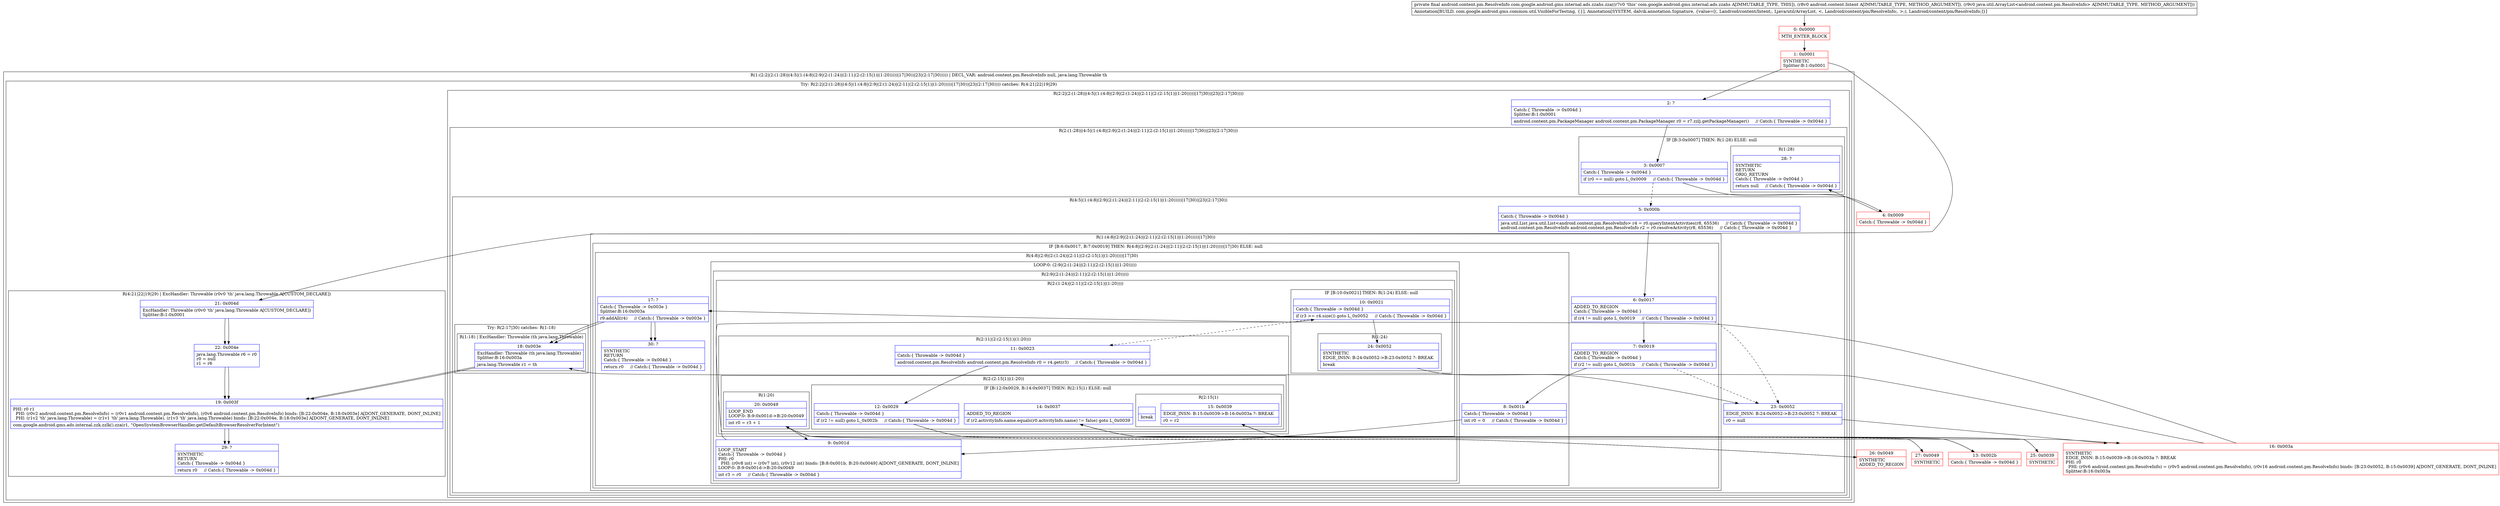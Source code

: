 digraph "CFG forcom.google.android.gms.internal.ads.zzahs.zza(Landroid\/content\/Intent;Ljava\/util\/ArrayList;)Landroid\/content\/pm\/ResolveInfo;" {
subgraph cluster_Region_682535622 {
label = "R(1:(2:2|(2:(1:28)|(4:5|(1:(4:8|(2:9|(2:(1:24)|(2:11|(2:(2:15|1)|(1:20)))))|17|30))|23|(2:17|30))))) | DECL_VAR: android.content.pm.ResolveInfo null, java.lang.Throwable th\l";
node [shape=record,color=blue];
subgraph cluster_TryCatchRegion_1024831897 {
label = "Try: R(2:2|(2:(1:28)|(4:5|(1:(4:8|(2:9|(2:(1:24)|(2:11|(2:(2:15|1)|(1:20)))))|17|30))|23|(2:17|30)))) catches: R(4:21|22|19|29)";
node [shape=record,color=blue];
subgraph cluster_Region_125596884 {
label = "R(2:2|(2:(1:28)|(4:5|(1:(4:8|(2:9|(2:(1:24)|(2:11|(2:(2:15|1)|(1:20)))))|17|30))|23|(2:17|30))))";
node [shape=record,color=blue];
Node_2 [shape=record,label="{2\:\ ?|Catch:\{ Throwable \-\> 0x004d \}\lSplitter:B:1:0x0001\l|android.content.pm.PackageManager android.content.pm.PackageManager r0 = r7.zzlj.getPackageManager()     \/\/ Catch:\{ Throwable \-\> 0x004d \}\l}"];
subgraph cluster_Region_1277275573 {
label = "R(2:(1:28)|(4:5|(1:(4:8|(2:9|(2:(1:24)|(2:11|(2:(2:15|1)|(1:20)))))|17|30))|23|(2:17|30)))";
node [shape=record,color=blue];
subgraph cluster_IfRegion_490027452 {
label = "IF [B:3:0x0007] THEN: R(1:28) ELSE: null";
node [shape=record,color=blue];
Node_3 [shape=record,label="{3\:\ 0x0007|Catch:\{ Throwable \-\> 0x004d \}\l|if (r0 == null) goto L_0x0009     \/\/ Catch:\{ Throwable \-\> 0x004d \}\l}"];
subgraph cluster_Region_1040495258 {
label = "R(1:28)";
node [shape=record,color=blue];
Node_28 [shape=record,label="{28\:\ ?|SYNTHETIC\lRETURN\lORIG_RETURN\lCatch:\{ Throwable \-\> 0x004d \}\l|return null     \/\/ Catch:\{ Throwable \-\> 0x004d \}\l}"];
}
}
subgraph cluster_Region_543639177 {
label = "R(4:5|(1:(4:8|(2:9|(2:(1:24)|(2:11|(2:(2:15|1)|(1:20)))))|17|30))|23|(2:17|30))";
node [shape=record,color=blue];
Node_5 [shape=record,label="{5\:\ 0x000b|Catch:\{ Throwable \-\> 0x004d \}\l|java.util.List java.util.List\<android.content.pm.ResolveInfo\> r4 = r0.queryIntentActivities(r8, 65536)     \/\/ Catch:\{ Throwable \-\> 0x004d \}\landroid.content.pm.ResolveInfo android.content.pm.ResolveInfo r2 = r0.resolveActivity(r8, 65536)     \/\/ Catch:\{ Throwable \-\> 0x004d \}\l}"];
subgraph cluster_Region_1671550726 {
label = "R(1:(4:8|(2:9|(2:(1:24)|(2:11|(2:(2:15|1)|(1:20)))))|17|30))";
node [shape=record,color=blue];
subgraph cluster_IfRegion_84614200 {
label = "IF [B:6:0x0017, B:7:0x0019] THEN: R(4:8|(2:9|(2:(1:24)|(2:11|(2:(2:15|1)|(1:20)))))|17|30) ELSE: null";
node [shape=record,color=blue];
Node_6 [shape=record,label="{6\:\ 0x0017|ADDED_TO_REGION\lCatch:\{ Throwable \-\> 0x004d \}\l|if (r4 != null) goto L_0x0019     \/\/ Catch:\{ Throwable \-\> 0x004d \}\l}"];
Node_7 [shape=record,label="{7\:\ 0x0019|ADDED_TO_REGION\lCatch:\{ Throwable \-\> 0x004d \}\l|if (r2 != null) goto L_0x001b     \/\/ Catch:\{ Throwable \-\> 0x004d \}\l}"];
subgraph cluster_Region_1939584016 {
label = "R(4:8|(2:9|(2:(1:24)|(2:11|(2:(2:15|1)|(1:20)))))|17|30)";
node [shape=record,color=blue];
Node_8 [shape=record,label="{8\:\ 0x001b|Catch:\{ Throwable \-\> 0x004d \}\l|int r0 = 0     \/\/ Catch:\{ Throwable \-\> 0x004d \}\l}"];
subgraph cluster_LoopRegion_1940405138 {
label = "LOOP:0: (2:9|(2:(1:24)|(2:11|(2:(2:15|1)|(1:20)))))";
node [shape=record,color=blue];
subgraph cluster_Region_348165777 {
label = "R(2:9|(2:(1:24)|(2:11|(2:(2:15|1)|(1:20)))))";
node [shape=record,color=blue];
Node_9 [shape=record,label="{9\:\ 0x001d|LOOP_START\lCatch:\{ Throwable \-\> 0x004d \}\lPHI: r0 \l  PHI: (r0v8 int) = (r0v7 int), (r0v12 int) binds: [B:8:0x001b, B:20:0x0049] A[DONT_GENERATE, DONT_INLINE]\lLOOP:0: B:9:0x001d\-\>B:20:0x0049\l|int r3 = r0     \/\/ Catch:\{ Throwable \-\> 0x004d \}\l}"];
subgraph cluster_Region_841313367 {
label = "R(2:(1:24)|(2:11|(2:(2:15|1)|(1:20))))";
node [shape=record,color=blue];
subgraph cluster_IfRegion_602511330 {
label = "IF [B:10:0x0021] THEN: R(1:24) ELSE: null";
node [shape=record,color=blue];
Node_10 [shape=record,label="{10\:\ 0x0021|Catch:\{ Throwable \-\> 0x004d \}\l|if (r3 \>= r4.size()) goto L_0x0052     \/\/ Catch:\{ Throwable \-\> 0x004d \}\l}"];
subgraph cluster_Region_699308267 {
label = "R(1:24)";
node [shape=record,color=blue];
Node_24 [shape=record,label="{24\:\ 0x0052|SYNTHETIC\lEDGE_INSN: B:24:0x0052\-\>B:23:0x0052 ?: BREAK  \l|break\l}"];
}
}
subgraph cluster_Region_1196924319 {
label = "R(2:11|(2:(2:15|1)|(1:20)))";
node [shape=record,color=blue];
Node_11 [shape=record,label="{11\:\ 0x0023|Catch:\{ Throwable \-\> 0x004d \}\l|android.content.pm.ResolveInfo android.content.pm.ResolveInfo r0 = r4.get(r3)     \/\/ Catch:\{ Throwable \-\> 0x004d \}\l}"];
subgraph cluster_Region_1155162943 {
label = "R(2:(2:15|1)|(1:20))";
node [shape=record,color=blue];
subgraph cluster_IfRegion_1091917863 {
label = "IF [B:12:0x0029, B:14:0x0037] THEN: R(2:15|1) ELSE: null";
node [shape=record,color=blue];
Node_12 [shape=record,label="{12\:\ 0x0029|Catch:\{ Throwable \-\> 0x004d \}\l|if (r2 != null) goto L_0x002b     \/\/ Catch:\{ Throwable \-\> 0x004d \}\l}"];
Node_14 [shape=record,label="{14\:\ 0x0037|ADDED_TO_REGION\l|if (r2.activityInfo.name.equals(r0.activityInfo.name) != false) goto L_0x0039\l}"];
subgraph cluster_Region_10682546 {
label = "R(2:15|1)";
node [shape=record,color=blue];
Node_15 [shape=record,label="{15\:\ 0x0039|EDGE_INSN: B:15:0x0039\-\>B:16:0x003a ?: BREAK  \l|r0 = r2\l}"];
Node_InsnContainer_1981592733 [shape=record,label="{|break\l}"];
}
}
subgraph cluster_Region_978685695 {
label = "R(1:20)";
node [shape=record,color=blue];
Node_20 [shape=record,label="{20\:\ 0x0049|LOOP_END\lLOOP:0: B:9:0x001d\-\>B:20:0x0049\l|int r0 = r3 + 1\l}"];
}
}
}
}
}
}
Node_17 [shape=record,label="{17\:\ ?|Catch:\{ Throwable \-\> 0x003e \}\lSplitter:B:16:0x003a\l|r9.addAll(r4)     \/\/ Catch:\{ Throwable \-\> 0x003e \}\l}"];
Node_30 [shape=record,label="{30\:\ ?|SYNTHETIC\lRETURN\lCatch:\{ Throwable \-\> 0x004d \}\l|return r0     \/\/ Catch:\{ Throwable \-\> 0x004d \}\l}"];
}
}
}
Node_23 [shape=record,label="{23\:\ 0x0052|EDGE_INSN: B:24:0x0052\-\>B:23:0x0052 ?: BREAK  \l|r0 = null\l}"];
subgraph cluster_TryCatchRegion_1866611165 {
label = "Try: R(2:17|30) catches: R(1:18)";
node [shape=record,color=blue];
subgraph cluster_Region_774671495 {
label = "R(2:17|30)";
node [shape=record,color=blue];
Node_17 [shape=record,label="{17\:\ ?|Catch:\{ Throwable \-\> 0x003e \}\lSplitter:B:16:0x003a\l|r9.addAll(r4)     \/\/ Catch:\{ Throwable \-\> 0x003e \}\l}"];
Node_30 [shape=record,label="{30\:\ ?|SYNTHETIC\lRETURN\lCatch:\{ Throwable \-\> 0x004d \}\l|return r0     \/\/ Catch:\{ Throwable \-\> 0x004d \}\l}"];
}
subgraph cluster_Region_1237184308 {
label = "R(1:18) | ExcHandler: Throwable (th java.lang.Throwable)\l";
node [shape=record,color=blue];
Node_18 [shape=record,label="{18\:\ 0x003e|ExcHandler: Throwable (th java.lang.Throwable)\lSplitter:B:16:0x003a\l|java.lang.Throwable r1 = th\l}"];
}
}
}
}
}
subgraph cluster_Region_1080155610 {
label = "R(4:21|22|19|29) | ExcHandler: Throwable (r0v0 'th' java.lang.Throwable A[CUSTOM_DECLARE])\l";
node [shape=record,color=blue];
Node_21 [shape=record,label="{21\:\ 0x004d|ExcHandler: Throwable (r0v0 'th' java.lang.Throwable A[CUSTOM_DECLARE])\lSplitter:B:1:0x0001\l}"];
Node_22 [shape=record,label="{22\:\ 0x004e|java.lang.Throwable r6 = r0\lr0 = null\lr1 = r6\l}"];
Node_19 [shape=record,label="{19\:\ 0x003f|PHI: r0 r1 \l  PHI: (r0v2 android.content.pm.ResolveInfo) = (r0v1 android.content.pm.ResolveInfo), (r0v6 android.content.pm.ResolveInfo) binds: [B:22:0x004e, B:18:0x003e] A[DONT_GENERATE, DONT_INLINE]\l  PHI: (r1v2 'th' java.lang.Throwable) = (r1v1 'th' java.lang.Throwable), (r1v3 'th' java.lang.Throwable) binds: [B:22:0x004e, B:18:0x003e] A[DONT_GENERATE, DONT_INLINE]\l|com.google.android.gms.ads.internal.zzk.zzlk().zza(r1, \"OpenSystemBrowserHandler.getDefaultBrowserResolverForIntent\")\l}"];
Node_29 [shape=record,label="{29\:\ ?|SYNTHETIC\lRETURN\lCatch:\{ Throwable \-\> 0x004d \}\l|return r0     \/\/ Catch:\{ Throwable \-\> 0x004d \}\l}"];
}
}
}
subgraph cluster_Region_1237184308 {
label = "R(1:18) | ExcHandler: Throwable (th java.lang.Throwable)\l";
node [shape=record,color=blue];
Node_18 [shape=record,label="{18\:\ 0x003e|ExcHandler: Throwable (th java.lang.Throwable)\lSplitter:B:16:0x003a\l|java.lang.Throwable r1 = th\l}"];
}
subgraph cluster_Region_1080155610 {
label = "R(4:21|22|19|29) | ExcHandler: Throwable (r0v0 'th' java.lang.Throwable A[CUSTOM_DECLARE])\l";
node [shape=record,color=blue];
Node_21 [shape=record,label="{21\:\ 0x004d|ExcHandler: Throwable (r0v0 'th' java.lang.Throwable A[CUSTOM_DECLARE])\lSplitter:B:1:0x0001\l}"];
Node_22 [shape=record,label="{22\:\ 0x004e|java.lang.Throwable r6 = r0\lr0 = null\lr1 = r6\l}"];
Node_19 [shape=record,label="{19\:\ 0x003f|PHI: r0 r1 \l  PHI: (r0v2 android.content.pm.ResolveInfo) = (r0v1 android.content.pm.ResolveInfo), (r0v6 android.content.pm.ResolveInfo) binds: [B:22:0x004e, B:18:0x003e] A[DONT_GENERATE, DONT_INLINE]\l  PHI: (r1v2 'th' java.lang.Throwable) = (r1v1 'th' java.lang.Throwable), (r1v3 'th' java.lang.Throwable) binds: [B:22:0x004e, B:18:0x003e] A[DONT_GENERATE, DONT_INLINE]\l|com.google.android.gms.ads.internal.zzk.zzlk().zza(r1, \"OpenSystemBrowserHandler.getDefaultBrowserResolverForIntent\")\l}"];
Node_29 [shape=record,label="{29\:\ ?|SYNTHETIC\lRETURN\lCatch:\{ Throwable \-\> 0x004d \}\l|return r0     \/\/ Catch:\{ Throwable \-\> 0x004d \}\l}"];
}
Node_0 [shape=record,color=red,label="{0\:\ 0x0000|MTH_ENTER_BLOCK\l}"];
Node_1 [shape=record,color=red,label="{1\:\ 0x0001|SYNTHETIC\lSplitter:B:1:0x0001\l}"];
Node_4 [shape=record,color=red,label="{4\:\ 0x0009|Catch:\{ Throwable \-\> 0x004d \}\l}"];
Node_13 [shape=record,color=red,label="{13\:\ 0x002b|Catch:\{ Throwable \-\> 0x004d \}\l}"];
Node_16 [shape=record,color=red,label="{16\:\ 0x003a|SYNTHETIC\lEDGE_INSN: B:15:0x0039\-\>B:16:0x003a ?: BREAK  \lPHI: r0 \l  PHI: (r0v6 android.content.pm.ResolveInfo) = (r0v5 android.content.pm.ResolveInfo), (r0v16 android.content.pm.ResolveInfo) binds: [B:23:0x0052, B:15:0x0039] A[DONT_GENERATE, DONT_INLINE]\lSplitter:B:16:0x003a\l}"];
Node_25 [shape=record,color=red,label="{25\:\ 0x0039|SYNTHETIC\l}"];
Node_26 [shape=record,color=red,label="{26\:\ 0x0049|SYNTHETIC\lADDED_TO_REGION\l}"];
Node_27 [shape=record,color=red,label="{27\:\ 0x0049|SYNTHETIC\l}"];
MethodNode[shape=record,label="{private final android.content.pm.ResolveInfo com.google.android.gms.internal.ads.zzahs.zza((r7v0 'this' com.google.android.gms.internal.ads.zzahs A[IMMUTABLE_TYPE, THIS]), (r8v0 android.content.Intent A[IMMUTABLE_TYPE, METHOD_ARGUMENT]), (r9v0 java.util.ArrayList\<android.content.pm.ResolveInfo\> A[IMMUTABLE_TYPE, METHOD_ARGUMENT]))  | Annotation[BUILD, com.google.android.gms.common.util.VisibleForTesting, \{\}], Annotation[SYSTEM, dalvik.annotation.Signature, \{value=[(, Landroid\/content\/Intent;, Ljava\/util\/ArrayList, \<, Landroid\/content\/pm\/ResolveInfo;, \>;), Landroid\/content\/pm\/ResolveInfo;]\}]\l}"];
MethodNode -> Node_0;
Node_2 -> Node_3;
Node_3 -> Node_4;
Node_3 -> Node_5[style=dashed];
Node_5 -> Node_6;
Node_6 -> Node_7;
Node_6 -> Node_23[style=dashed];
Node_7 -> Node_8;
Node_7 -> Node_23[style=dashed];
Node_8 -> Node_9;
Node_9 -> Node_10;
Node_10 -> Node_11[style=dashed];
Node_10 -> Node_24;
Node_24 -> Node_23;
Node_11 -> Node_12;
Node_12 -> Node_13;
Node_12 -> Node_26[style=dashed];
Node_14 -> Node_25;
Node_14 -> Node_27[style=dashed];
Node_15 -> Node_16;
Node_20 -> Node_9;
Node_17 -> Node_18;
Node_17 -> Node_30;
Node_23 -> Node_16;
Node_17 -> Node_18;
Node_17 -> Node_30;
Node_18 -> Node_19;
Node_21 -> Node_22;
Node_22 -> Node_19;
Node_19 -> Node_29;
Node_18 -> Node_19;
Node_21 -> Node_22;
Node_22 -> Node_19;
Node_19 -> Node_29;
Node_0 -> Node_1;
Node_1 -> Node_2;
Node_1 -> Node_21;
Node_4 -> Node_28;
Node_13 -> Node_14;
Node_16 -> Node_17;
Node_16 -> Node_18;
Node_25 -> Node_15;
Node_26 -> Node_20;
Node_27 -> Node_20;
}

